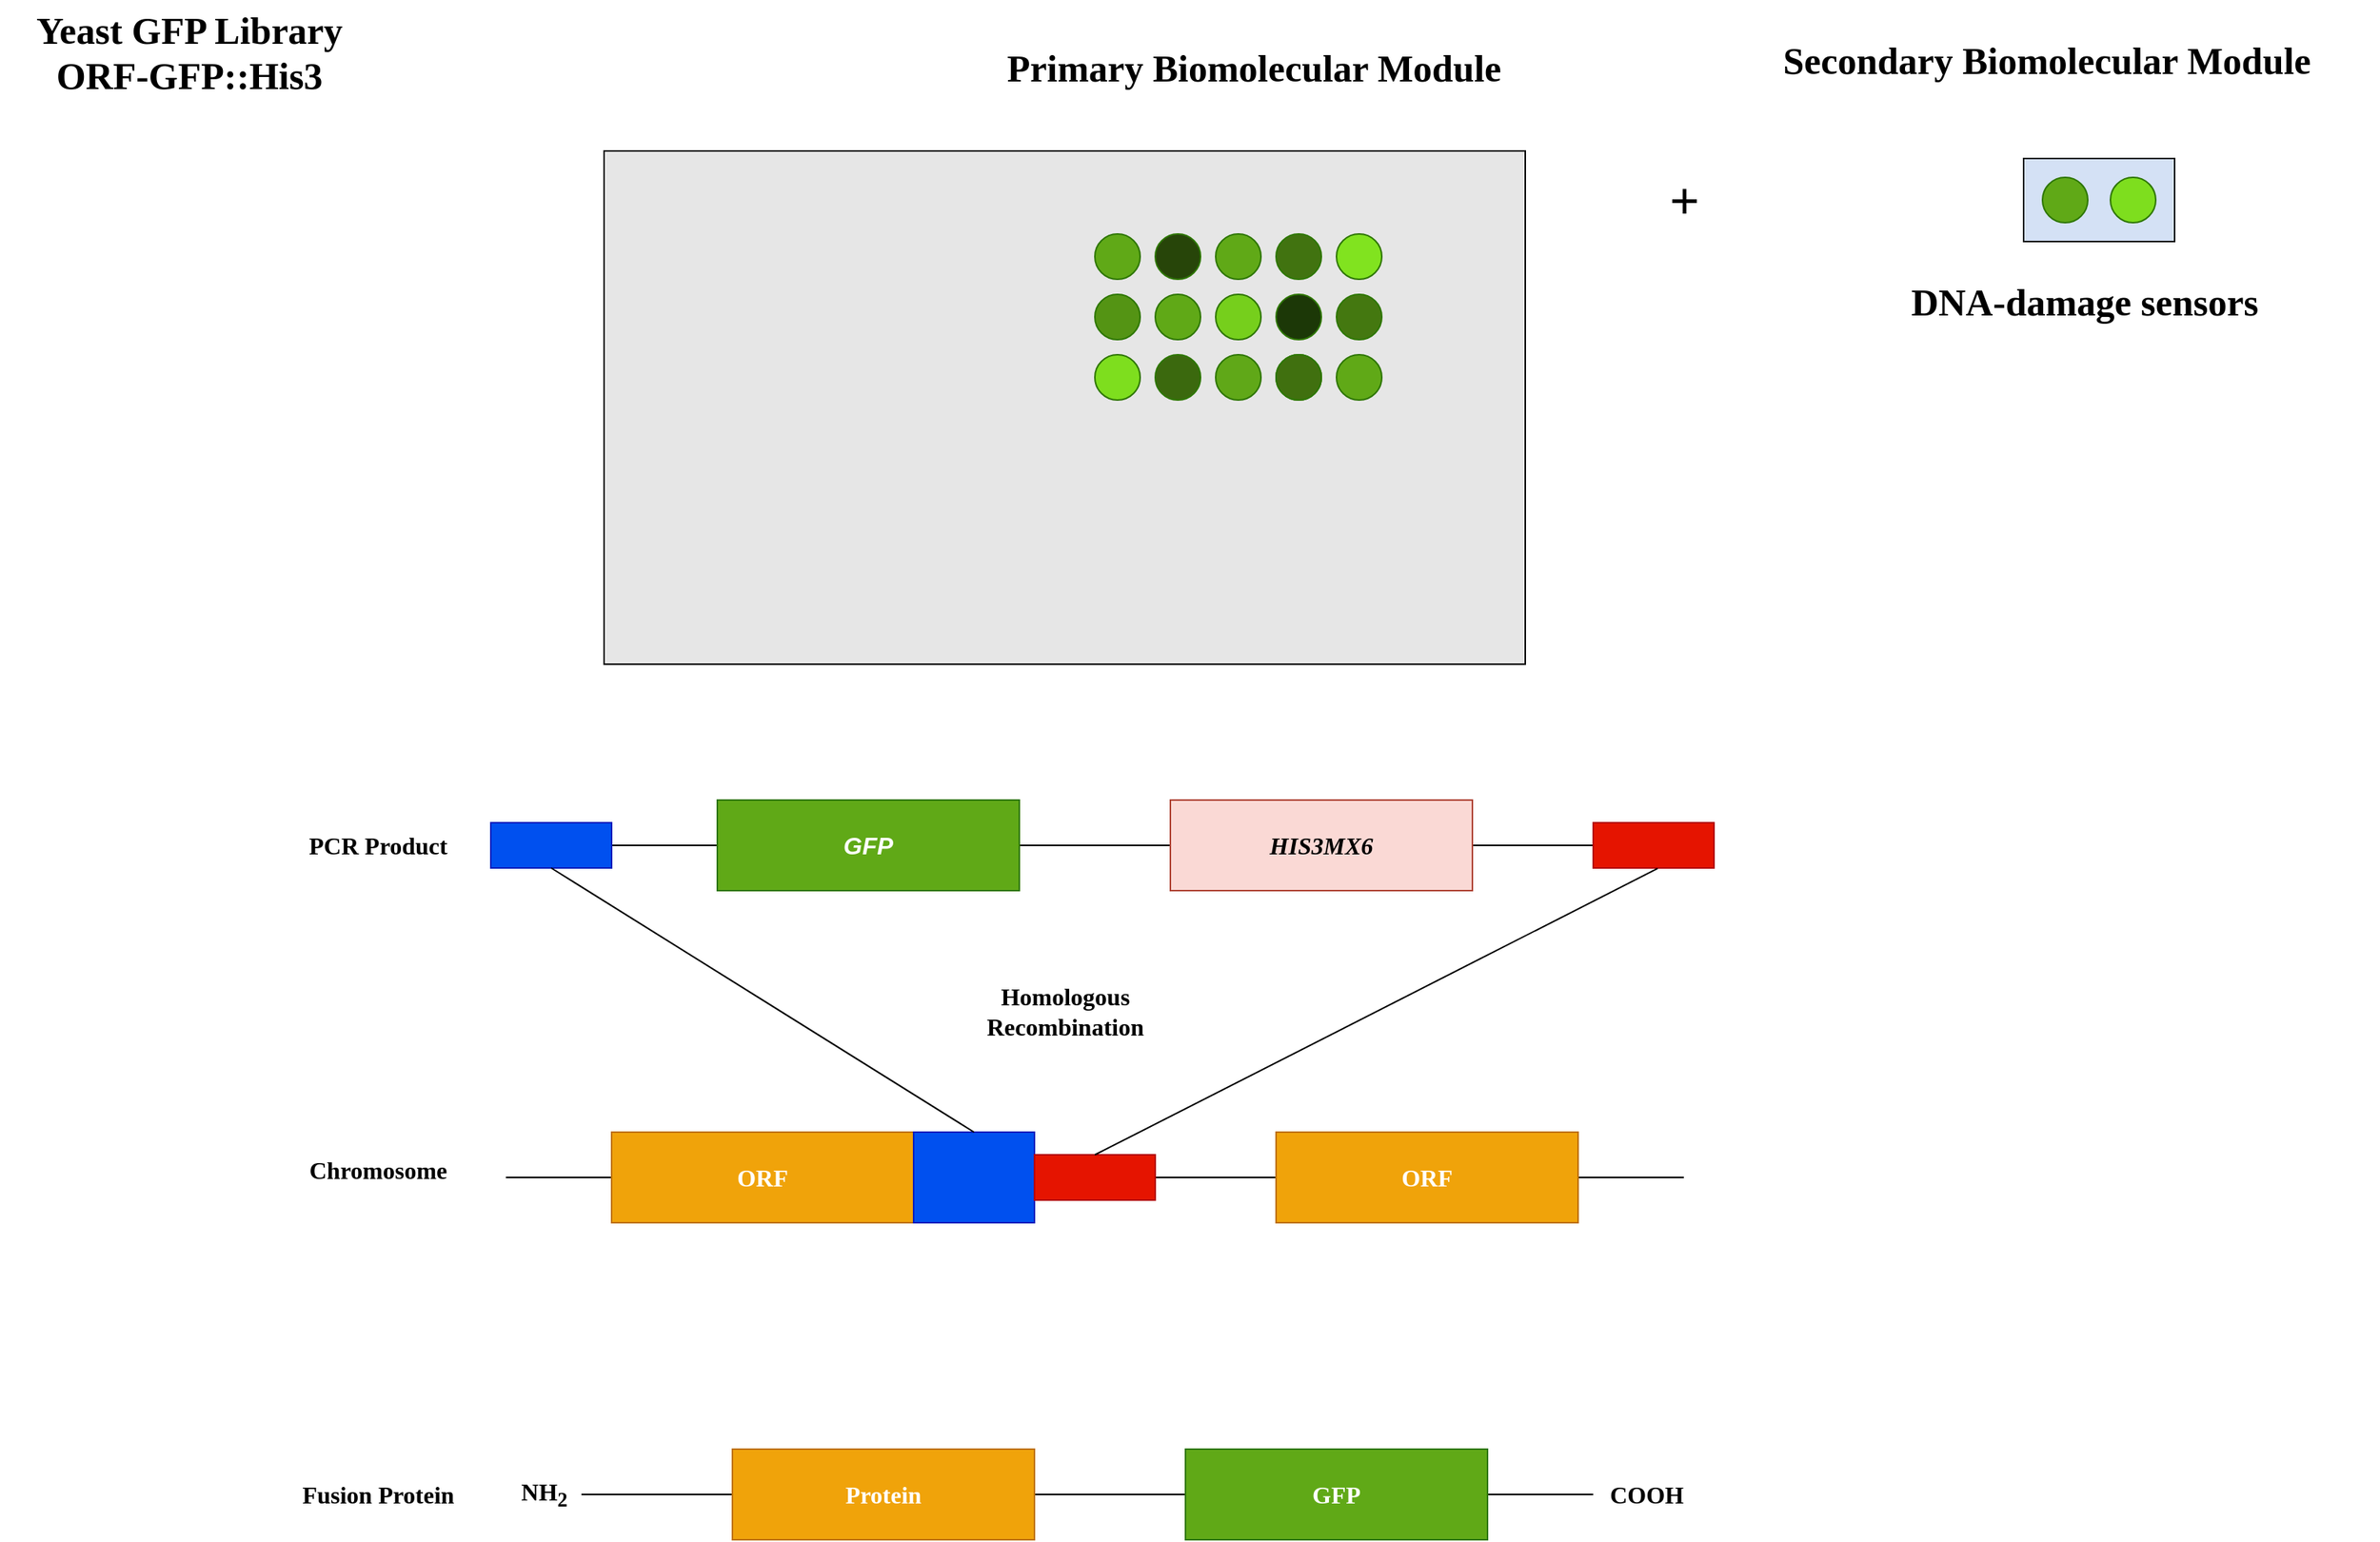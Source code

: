 <mxfile version="13.7.3" type="gitlab">
  <diagram id="VGiIOAWJNJRMQML0LhI-" name="Page-1">
    <mxGraphModel dx="2805" dy="2028" grid="1" gridSize="10" guides="1" tooltips="1" connect="1" arrows="1" fold="1" page="1" pageScale="1" pageWidth="850" pageHeight="1100" math="0" shadow="0">
      <root>
        <mxCell id="0" />
        <mxCell id="1" parent="0" />
        <mxCell id="b8bHE2o81W8VR08IkdRY-1" value="" style="rounded=0;whiteSpace=wrap;html=1;fillColor=#E6E6E6;fontFamily=Georgia;fontSize=25;" vertex="1" parent="1">
          <mxGeometry x="950" y="100" width="610" height="340" as="geometry" />
        </mxCell>
        <mxCell id="b8bHE2o81W8VR08IkdRY-2" value="" style="ellipse;whiteSpace=wrap;html=1;aspect=fixed;strokeColor=#2D7600;fontColor=#ffffff;fillColor=#60A917;fontFamily=Georgia;fontSize=25;" vertex="1" parent="1">
          <mxGeometry x="1275" y="155" width="30" height="30" as="geometry" />
        </mxCell>
        <mxCell id="b8bHE2o81W8VR08IkdRY-3" value="" style="ellipse;whiteSpace=wrap;html=1;aspect=fixed;strokeColor=#2D7600;fontColor=#ffffff;fillColor=#7EDE1E;fontFamily=Georgia;fontSize=25;" vertex="1" parent="1">
          <mxGeometry x="1275" y="235" width="30" height="30" as="geometry" />
        </mxCell>
        <mxCell id="b8bHE2o81W8VR08IkdRY-4" value="" style="ellipse;whiteSpace=wrap;html=1;aspect=fixed;strokeColor=#2D7600;fontColor=#ffffff;fillColor=#549414;fontFamily=Georgia;fontSize=25;" vertex="1" parent="1">
          <mxGeometry x="1275" y="195" width="30" height="30" as="geometry" />
        </mxCell>
        <mxCell id="b8bHE2o81W8VR08IkdRY-5" value="" style="ellipse;whiteSpace=wrap;html=1;aspect=fixed;strokeColor=#2D7600;fontColor=#ffffff;fillColor=#274509;fontFamily=Georgia;fontSize=25;" vertex="1" parent="1">
          <mxGeometry x="1315" y="155" width="30" height="30" as="geometry" />
        </mxCell>
        <mxCell id="b8bHE2o81W8VR08IkdRY-6" value="" style="ellipse;whiteSpace=wrap;html=1;aspect=fixed;fillColor=#60a917;strokeColor=#2D7600;fontColor=#ffffff;fontFamily=Georgia;fontSize=25;" vertex="1" parent="1">
          <mxGeometry x="1315" y="195" width="30" height="30" as="geometry" />
        </mxCell>
        <mxCell id="b8bHE2o81W8VR08IkdRY-7" value="" style="ellipse;whiteSpace=wrap;html=1;aspect=fixed;fillColor=#60a917;strokeColor=#2D7600;fontColor=#ffffff;fontFamily=Georgia;fontSize=25;" vertex="1" parent="1">
          <mxGeometry x="1355" y="155" width="30" height="30" as="geometry" />
        </mxCell>
        <mxCell id="b8bHE2o81W8VR08IkdRY-8" value="" style="ellipse;whiteSpace=wrap;html=1;aspect=fixed;strokeColor=#2D7600;fontColor=#ffffff;fillColor=#76CF1C;fontFamily=Georgia;fontSize=25;" vertex="1" parent="1">
          <mxGeometry x="1355" y="195" width="30" height="30" as="geometry" />
        </mxCell>
        <mxCell id="b8bHE2o81W8VR08IkdRY-9" value="" style="ellipse;whiteSpace=wrap;html=1;aspect=fixed;strokeColor=#2D7600;fontColor=#ffffff;fillColor=#81E31F;fontFamily=Georgia;fontSize=25;" vertex="1" parent="1">
          <mxGeometry x="1435" y="155" width="30" height="30" as="geometry" />
        </mxCell>
        <mxCell id="b8bHE2o81W8VR08IkdRY-10" value="" style="ellipse;whiteSpace=wrap;html=1;aspect=fixed;strokeColor=#2D7600;fontColor=#ffffff;fillColor=#1C3807;fontFamily=Georgia;fontSize=25;" vertex="1" parent="1">
          <mxGeometry x="1395" y="195" width="30" height="30" as="geometry" />
        </mxCell>
        <mxCell id="b8bHE2o81W8VR08IkdRY-11" value="" style="ellipse;whiteSpace=wrap;html=1;aspect=fixed;strokeColor=#2D7600;fontColor=#ffffff;fillColor=#3B690E;fontFamily=Georgia;fontSize=25;" vertex="1" parent="1">
          <mxGeometry x="1315" y="235" width="30" height="30" as="geometry" />
        </mxCell>
        <mxCell id="b8bHE2o81W8VR08IkdRY-12" value="" style="ellipse;whiteSpace=wrap;html=1;aspect=fixed;strokeColor=#2D7600;fontColor=#ffffff;fillColor=#60A818;fontFamily=Georgia;fontSize=25;" vertex="1" parent="1">
          <mxGeometry x="1355" y="235" width="30" height="30" as="geometry" />
        </mxCell>
        <mxCell id="b8bHE2o81W8VR08IkdRY-13" value="" style="ellipse;whiteSpace=wrap;html=1;aspect=fixed;fillColor=#60a917;strokeColor=#2D7600;fontColor=#ffffff;fontFamily=Georgia;fontSize=25;" vertex="1" parent="1">
          <mxGeometry x="1395" y="235" width="30" height="30" as="geometry" />
        </mxCell>
        <mxCell id="b8bHE2o81W8VR08IkdRY-14" value="" style="ellipse;whiteSpace=wrap;html=1;aspect=fixed;strokeColor=#2D7600;fontColor=#ffffff;fillColor=#40700F;fontFamily=Georgia;fontSize=25;" vertex="1" parent="1">
          <mxGeometry x="1395" y="235" width="30" height="30" as="geometry" />
        </mxCell>
        <mxCell id="b8bHE2o81W8VR08IkdRY-15" value="" style="ellipse;whiteSpace=wrap;html=1;aspect=fixed;fillColor=#60a917;strokeColor=#2D7600;fontColor=#ffffff;fontFamily=Georgia;fontSize=25;" vertex="1" parent="1">
          <mxGeometry x="1435" y="235" width="30" height="30" as="geometry" />
        </mxCell>
        <mxCell id="b8bHE2o81W8VR08IkdRY-16" value="" style="ellipse;whiteSpace=wrap;html=1;aspect=fixed;strokeColor=#2D7600;fontColor=#ffffff;fillColor=#447810;fontFamily=Georgia;fontSize=25;" vertex="1" parent="1">
          <mxGeometry x="1435" y="195" width="30" height="30" as="geometry" />
        </mxCell>
        <mxCell id="b8bHE2o81W8VR08IkdRY-17" value="" style="ellipse;whiteSpace=wrap;html=1;aspect=fixed;strokeColor=#2D7600;fontColor=#ffffff;fillColor=#417310;fontFamily=Georgia;fontSize=25;" vertex="1" parent="1">
          <mxGeometry x="1395" y="155" width="30" height="30" as="geometry" />
        </mxCell>
        <mxCell id="b8bHE2o81W8VR08IkdRY-18" value="&lt;font style=&quot;font-size: 25px;&quot;&gt;&lt;b style=&quot;font-size: 25px;&quot;&gt;&lt;font style=&quot;font-size: 25px;&quot;&gt;Yeast GFP Library&lt;br style=&quot;font-size: 25px;&quot;&gt;ORF-GFP::His3&lt;/font&gt;&lt;/b&gt;&lt;/font&gt;" style="text;html=1;align=center;verticalAlign=middle;resizable=0;points=[];autosize=1;fontFamily=Georgia;fontSize=25;" vertex="1" parent="1">
          <mxGeometry x="550" width="250" height="70" as="geometry" />
        </mxCell>
        <mxCell id="b8bHE2o81W8VR08IkdRY-19" value="" style="rounded=0;whiteSpace=wrap;html=1;fillColor=#D4E1F5;fontFamily=Georgia;fontSize=25;" vertex="1" parent="1">
          <mxGeometry x="1890" y="105" width="100" height="55" as="geometry" />
        </mxCell>
        <mxCell id="b8bHE2o81W8VR08IkdRY-20" value="" style="ellipse;whiteSpace=wrap;html=1;aspect=fixed;strokeColor=#2D7600;fontColor=#ffffff;fillColor=#60A917;fontFamily=Georgia;fontSize=25;" vertex="1" parent="1">
          <mxGeometry x="1902.5" y="117.5" width="30" height="30" as="geometry" />
        </mxCell>
        <mxCell id="b8bHE2o81W8VR08IkdRY-21" value="" style="ellipse;whiteSpace=wrap;html=1;aspect=fixed;strokeColor=#2D7600;fontColor=#ffffff;fillColor=#7EDE1E;fontFamily=Georgia;fontSize=25;" vertex="1" parent="1">
          <mxGeometry x="1947.5" y="117.5" width="30" height="30" as="geometry" />
        </mxCell>
        <mxCell id="b8bHE2o81W8VR08IkdRY-22" value="&lt;font style=&quot;font-size: 35px&quot;&gt;&lt;b&gt;&lt;font style=&quot;font-size: 35px&quot;&gt;+&lt;/font&gt;&lt;/b&gt;&lt;/font&gt;" style="text;html=1;align=center;verticalAlign=middle;resizable=0;points=[];autosize=1;fontFamily=Georgia;fontSize=25;" vertex="1" parent="1">
          <mxGeometry x="1645" y="112.5" width="40" height="40" as="geometry" />
        </mxCell>
        <mxCell id="b8bHE2o81W8VR08IkdRY-23" value="&lt;font style=&quot;font-size: 25px;&quot;&gt;&lt;b style=&quot;font-size: 25px;&quot;&gt;&lt;font style=&quot;font-size: 25px;&quot;&gt;DNA-damage sensors&lt;br style=&quot;font-size: 25px;&quot;&gt;&lt;/font&gt;&lt;/b&gt;&lt;/font&gt;" style="text;html=1;align=center;verticalAlign=middle;resizable=0;points=[];autosize=1;fontFamily=Georgia;fontSize=25;" vertex="1" parent="1">
          <mxGeometry x="1785" y="180" width="290" height="40" as="geometry" />
        </mxCell>
        <mxCell id="b8bHE2o81W8VR08IkdRY-25" value="&lt;font style=&quot;font-size: 25px&quot;&gt;&lt;b style=&quot;font-size: 25px&quot;&gt;&lt;font style=&quot;font-size: 25px&quot;&gt;Primary Biomolecular Module&lt;br&gt;&lt;/font&gt;&lt;/b&gt;&lt;/font&gt;" style="text;html=1;align=center;verticalAlign=middle;resizable=0;points=[];autosize=1;fontFamily=Georgia;fontSize=25;" vertex="1" parent="1">
          <mxGeometry x="1175" y="25" width="410" height="40" as="geometry" />
        </mxCell>
        <mxCell id="b8bHE2o81W8VR08IkdRY-26" value="&lt;font style=&quot;font-size: 25px&quot;&gt;&lt;b style=&quot;font-size: 25px&quot;&gt;&lt;font style=&quot;font-size: 25px&quot;&gt;Secondary Biomolecular Module&lt;br&gt;&lt;/font&gt;&lt;/b&gt;&lt;/font&gt;" style="text;html=1;align=center;verticalAlign=middle;resizable=0;points=[];autosize=1;fontFamily=Georgia;fontSize=25;" vertex="1" parent="1">
          <mxGeometry x="1685" y="20" width="440" height="40" as="geometry" />
        </mxCell>
        <mxCell id="b8bHE2o81W8VR08IkdRY-29" value="" style="edgeStyle=orthogonalEdgeStyle;rounded=0;orthogonalLoop=1;jettySize=auto;html=1;endArrow=none;endFill=0;" edge="1" parent="1" source="b8bHE2o81W8VR08IkdRY-31" target="b8bHE2o81W8VR08IkdRY-33">
          <mxGeometry relative="1" as="geometry" />
        </mxCell>
        <mxCell id="b8bHE2o81W8VR08IkdRY-30" value="" style="edgeStyle=orthogonalEdgeStyle;rounded=0;orthogonalLoop=1;jettySize=auto;html=1;endArrow=none;endFill=0;entryX=1;entryY=0.5;entryDx=0;entryDy=0;" edge="1" parent="1" source="b8bHE2o81W8VR08IkdRY-31" target="b8bHE2o81W8VR08IkdRY-34">
          <mxGeometry relative="1" as="geometry">
            <mxPoint x="905" y="560" as="targetPoint" />
          </mxGeometry>
        </mxCell>
        <mxCell id="b8bHE2o81W8VR08IkdRY-31" value="&lt;i&gt;&lt;b&gt;&lt;font style=&quot;font-size: 16px&quot;&gt;GFP&lt;/font&gt;&lt;/b&gt;&lt;/i&gt;" style="rounded=0;whiteSpace=wrap;html=1;fillColor=#60a917;strokeColor=#2D7600;fontColor=#ffffff;" vertex="1" parent="1">
          <mxGeometry x="1025" y="530" width="200" height="60" as="geometry" />
        </mxCell>
        <mxCell id="b8bHE2o81W8VR08IkdRY-32" value="" style="edgeStyle=orthogonalEdgeStyle;rounded=0;orthogonalLoop=1;jettySize=auto;html=1;endArrow=none;endFill=0;entryX=0;entryY=0.5;entryDx=0;entryDy=0;" edge="1" parent="1" source="b8bHE2o81W8VR08IkdRY-33" target="b8bHE2o81W8VR08IkdRY-35">
          <mxGeometry relative="1" as="geometry">
            <mxPoint x="1655" y="560" as="targetPoint" />
          </mxGeometry>
        </mxCell>
        <mxCell id="b8bHE2o81W8VR08IkdRY-33" value="&lt;i&gt;&lt;b&gt;&lt;font style=&quot;font-size: 16px&quot; face=&quot;Georgia&quot;&gt;HIS3MX6&lt;/font&gt;&lt;/b&gt;&lt;/i&gt;" style="rounded=0;whiteSpace=wrap;html=1;fillColor=#fad9d5;strokeColor=#ae4132;" vertex="1" parent="1">
          <mxGeometry x="1325" y="530" width="200" height="60" as="geometry" />
        </mxCell>
        <mxCell id="b8bHE2o81W8VR08IkdRY-34" value="" style="rounded=0;whiteSpace=wrap;html=1;fillColor=#0050ef;strokeColor=#001DBC;fontColor=#ffffff;" vertex="1" parent="1">
          <mxGeometry x="875" y="545" width="80" height="30" as="geometry" />
        </mxCell>
        <mxCell id="b8bHE2o81W8VR08IkdRY-35" value="" style="rounded=0;whiteSpace=wrap;html=1;fillColor=#e51400;strokeColor=#B20000;fontColor=#ffffff;" vertex="1" parent="1">
          <mxGeometry x="1605" y="545" width="80" height="30" as="geometry" />
        </mxCell>
        <mxCell id="b8bHE2o81W8VR08IkdRY-36" value="" style="edgeStyle=orthogonalEdgeStyle;rounded=0;orthogonalLoop=1;jettySize=auto;html=1;endArrow=none;endFill=0;" edge="1" parent="1" source="b8bHE2o81W8VR08IkdRY-42" target="b8bHE2o81W8VR08IkdRY-40">
          <mxGeometry relative="1" as="geometry" />
        </mxCell>
        <mxCell id="b8bHE2o81W8VR08IkdRY-37" value="" style="edgeStyle=orthogonalEdgeStyle;rounded=0;orthogonalLoop=1;jettySize=auto;html=1;endArrow=none;endFill=0;" edge="1" parent="1" source="b8bHE2o81W8VR08IkdRY-38">
          <mxGeometry relative="1" as="geometry">
            <mxPoint x="885" y="780" as="targetPoint" />
          </mxGeometry>
        </mxCell>
        <mxCell id="b8bHE2o81W8VR08IkdRY-38" value="&lt;b&gt;&lt;font style=&quot;font-size: 16px&quot; face=&quot;Georgia&quot;&gt;ORF&lt;/font&gt;&lt;/b&gt;" style="rounded=0;whiteSpace=wrap;html=1;fillColor=#f0a30a;strokeColor=#BD7000;fontColor=#ffffff;" vertex="1" parent="1">
          <mxGeometry x="955" y="750" width="200" height="60" as="geometry" />
        </mxCell>
        <mxCell id="b8bHE2o81W8VR08IkdRY-39" value="" style="edgeStyle=orthogonalEdgeStyle;rounded=0;orthogonalLoop=1;jettySize=auto;html=1;endArrow=none;endFill=0;" edge="1" parent="1" source="b8bHE2o81W8VR08IkdRY-40">
          <mxGeometry relative="1" as="geometry">
            <mxPoint x="1665" y="780" as="targetPoint" />
          </mxGeometry>
        </mxCell>
        <mxCell id="b8bHE2o81W8VR08IkdRY-40" value="&lt;font face=&quot;Georgia&quot;&gt;&lt;b&gt;&lt;font style=&quot;font-size: 16px&quot;&gt;ORF&lt;/font&gt;&lt;/b&gt;&lt;/font&gt;" style="rounded=0;whiteSpace=wrap;html=1;fillColor=#f0a30a;strokeColor=#BD7000;fontColor=#ffffff;" vertex="1" parent="1">
          <mxGeometry x="1395" y="750" width="200" height="60" as="geometry" />
        </mxCell>
        <mxCell id="b8bHE2o81W8VR08IkdRY-41" value="" style="rounded=0;whiteSpace=wrap;html=1;fillColor=#0050ef;strokeColor=#001DBC;fontColor=#ffffff;" vertex="1" parent="1">
          <mxGeometry x="1155" y="750" width="80" height="60" as="geometry" />
        </mxCell>
        <mxCell id="b8bHE2o81W8VR08IkdRY-42" value="" style="rounded=0;whiteSpace=wrap;html=1;fillColor=#e51400;strokeColor=#B20000;fontColor=#ffffff;" vertex="1" parent="1">
          <mxGeometry x="1235" y="765" width="80" height="30" as="geometry" />
        </mxCell>
        <mxCell id="b8bHE2o81W8VR08IkdRY-43" value="" style="edgeStyle=orthogonalEdgeStyle;rounded=0;orthogonalLoop=1;jettySize=auto;html=1;endArrow=none;endFill=0;exitX=1;exitY=0.5;exitDx=0;exitDy=0;" edge="1" parent="1" source="b8bHE2o81W8VR08IkdRY-45" target="b8bHE2o81W8VR08IkdRY-47">
          <mxGeometry relative="1" as="geometry">
            <mxPoint x="1255" y="990" as="sourcePoint" />
          </mxGeometry>
        </mxCell>
        <mxCell id="b8bHE2o81W8VR08IkdRY-44" value="" style="edgeStyle=orthogonalEdgeStyle;rounded=0;orthogonalLoop=1;jettySize=auto;html=1;endArrow=none;endFill=0;" edge="1" parent="1" source="b8bHE2o81W8VR08IkdRY-45">
          <mxGeometry relative="1" as="geometry">
            <mxPoint x="935" y="990" as="targetPoint" />
          </mxGeometry>
        </mxCell>
        <mxCell id="b8bHE2o81W8VR08IkdRY-45" value="&lt;b&gt;&lt;font style=&quot;font-size: 16px&quot; face=&quot;Georgia&quot;&gt;Protein&lt;/font&gt;&lt;/b&gt;" style="rounded=0;whiteSpace=wrap;html=1;fillColor=#f0a30a;strokeColor=#BD7000;fontColor=#ffffff;" vertex="1" parent="1">
          <mxGeometry x="1035" y="960" width="200" height="60" as="geometry" />
        </mxCell>
        <mxCell id="b8bHE2o81W8VR08IkdRY-46" value="" style="edgeStyle=orthogonalEdgeStyle;rounded=0;orthogonalLoop=1;jettySize=auto;html=1;endArrow=none;endFill=0;" edge="1" parent="1" source="b8bHE2o81W8VR08IkdRY-47">
          <mxGeometry relative="1" as="geometry">
            <mxPoint x="1605" y="990" as="targetPoint" />
            <Array as="points">
              <mxPoint x="1595" y="990" />
              <mxPoint x="1595" y="990" />
            </Array>
          </mxGeometry>
        </mxCell>
        <mxCell id="b8bHE2o81W8VR08IkdRY-47" value="&lt;b&gt;&lt;font style=&quot;font-size: 16px&quot; face=&quot;Georgia&quot;&gt;GFP&lt;/font&gt;&lt;/b&gt;" style="rounded=0;whiteSpace=wrap;html=1;fillColor=#60a917;strokeColor=#2D7600;fontColor=#ffffff;" vertex="1" parent="1">
          <mxGeometry x="1335" y="960" width="200" height="60" as="geometry" />
        </mxCell>
        <mxCell id="b8bHE2o81W8VR08IkdRY-48" value="&lt;font face=&quot;Georgia&quot;&gt;&lt;b&gt;&lt;font style=&quot;font-size: 16px&quot;&gt;COOH&lt;/font&gt;&lt;/b&gt;&lt;/font&gt;" style="text;html=1;align=center;verticalAlign=middle;resizable=0;points=[];autosize=1;" vertex="1" parent="1">
          <mxGeometry x="1605" y="980" width="70" height="20" as="geometry" />
        </mxCell>
        <mxCell id="b8bHE2o81W8VR08IkdRY-49" value="&lt;b&gt;&lt;font style=&quot;font-size: 16px&quot; face=&quot;Georgia&quot;&gt;NH&lt;sub&gt;2&lt;/sub&gt;&lt;/font&gt;&lt;/b&gt;" style="text;html=1;align=center;verticalAlign=middle;resizable=0;points=[];autosize=1;" vertex="1" parent="1">
          <mxGeometry x="885" y="980" width="50" height="20" as="geometry" />
        </mxCell>
        <mxCell id="b8bHE2o81W8VR08IkdRY-50" value="&lt;b&gt;&lt;font style=&quot;font-size: 16px&quot; face=&quot;Georgia&quot;&gt;Chromosome&lt;/font&gt;&lt;/b&gt;" style="text;html=1;align=center;verticalAlign=middle;resizable=0;points=[];autosize=1;" vertex="1" parent="1">
          <mxGeometry x="735" y="765" width="130" height="20" as="geometry" />
        </mxCell>
        <mxCell id="b8bHE2o81W8VR08IkdRY-51" value="&lt;b&gt;&lt;font style=&quot;font-size: 16px&quot; face=&quot;Georgia&quot;&gt;PCR Product&lt;/font&gt;&lt;/b&gt;" style="text;html=1;align=center;verticalAlign=middle;resizable=0;points=[];autosize=1;" vertex="1" parent="1">
          <mxGeometry x="740" y="550" width="120" height="20" as="geometry" />
        </mxCell>
        <mxCell id="b8bHE2o81W8VR08IkdRY-52" value="&lt;b&gt;&lt;font style=&quot;font-size: 16px&quot; face=&quot;Georgia&quot;&gt;Fusion Protein&lt;/font&gt;&lt;/b&gt;" style="text;html=1;align=center;verticalAlign=middle;resizable=0;points=[];autosize=1;" vertex="1" parent="1">
          <mxGeometry x="730" y="980" width="140" height="20" as="geometry" />
        </mxCell>
        <mxCell id="b8bHE2o81W8VR08IkdRY-53" value="" style="endArrow=none;html=1;exitX=0.5;exitY=1;exitDx=0;exitDy=0;entryX=0.5;entryY=0;entryDx=0;entryDy=0;" edge="1" parent="1" source="b8bHE2o81W8VR08IkdRY-34" target="b8bHE2o81W8VR08IkdRY-41">
          <mxGeometry width="50" height="50" relative="1" as="geometry">
            <mxPoint x="1005" y="670" as="sourcePoint" />
            <mxPoint x="1055" y="620" as="targetPoint" />
          </mxGeometry>
        </mxCell>
        <mxCell id="b8bHE2o81W8VR08IkdRY-54" value="" style="endArrow=none;html=1;exitX=0.5;exitY=0;exitDx=0;exitDy=0;entryX=0.533;entryY=1.011;entryDx=0;entryDy=0;entryPerimeter=0;" edge="1" parent="1" source="b8bHE2o81W8VR08IkdRY-42" target="b8bHE2o81W8VR08IkdRY-35">
          <mxGeometry width="50" height="50" relative="1" as="geometry">
            <mxPoint x="1375" y="610" as="sourcePoint" />
            <mxPoint x="1635" y="590" as="targetPoint" />
          </mxGeometry>
        </mxCell>
        <mxCell id="b8bHE2o81W8VR08IkdRY-55" value="&lt;div&gt;&lt;b&gt;&lt;font style=&quot;font-size: 16px&quot; face=&quot;Georgia&quot;&gt;Homologous&lt;/font&gt;&lt;/b&gt;&lt;/div&gt;&lt;div&gt;&lt;b&gt;&lt;font style=&quot;font-size: 16px&quot; face=&quot;Georgia&quot;&gt;Recombination&lt;/font&gt;&lt;/b&gt;&lt;/div&gt;" style="text;html=1;align=center;verticalAlign=middle;resizable=0;points=[];autosize=1;" vertex="1" parent="1">
          <mxGeometry x="1185" y="650" width="140" height="40" as="geometry" />
        </mxCell>
      </root>
    </mxGraphModel>
  </diagram>
</mxfile>
